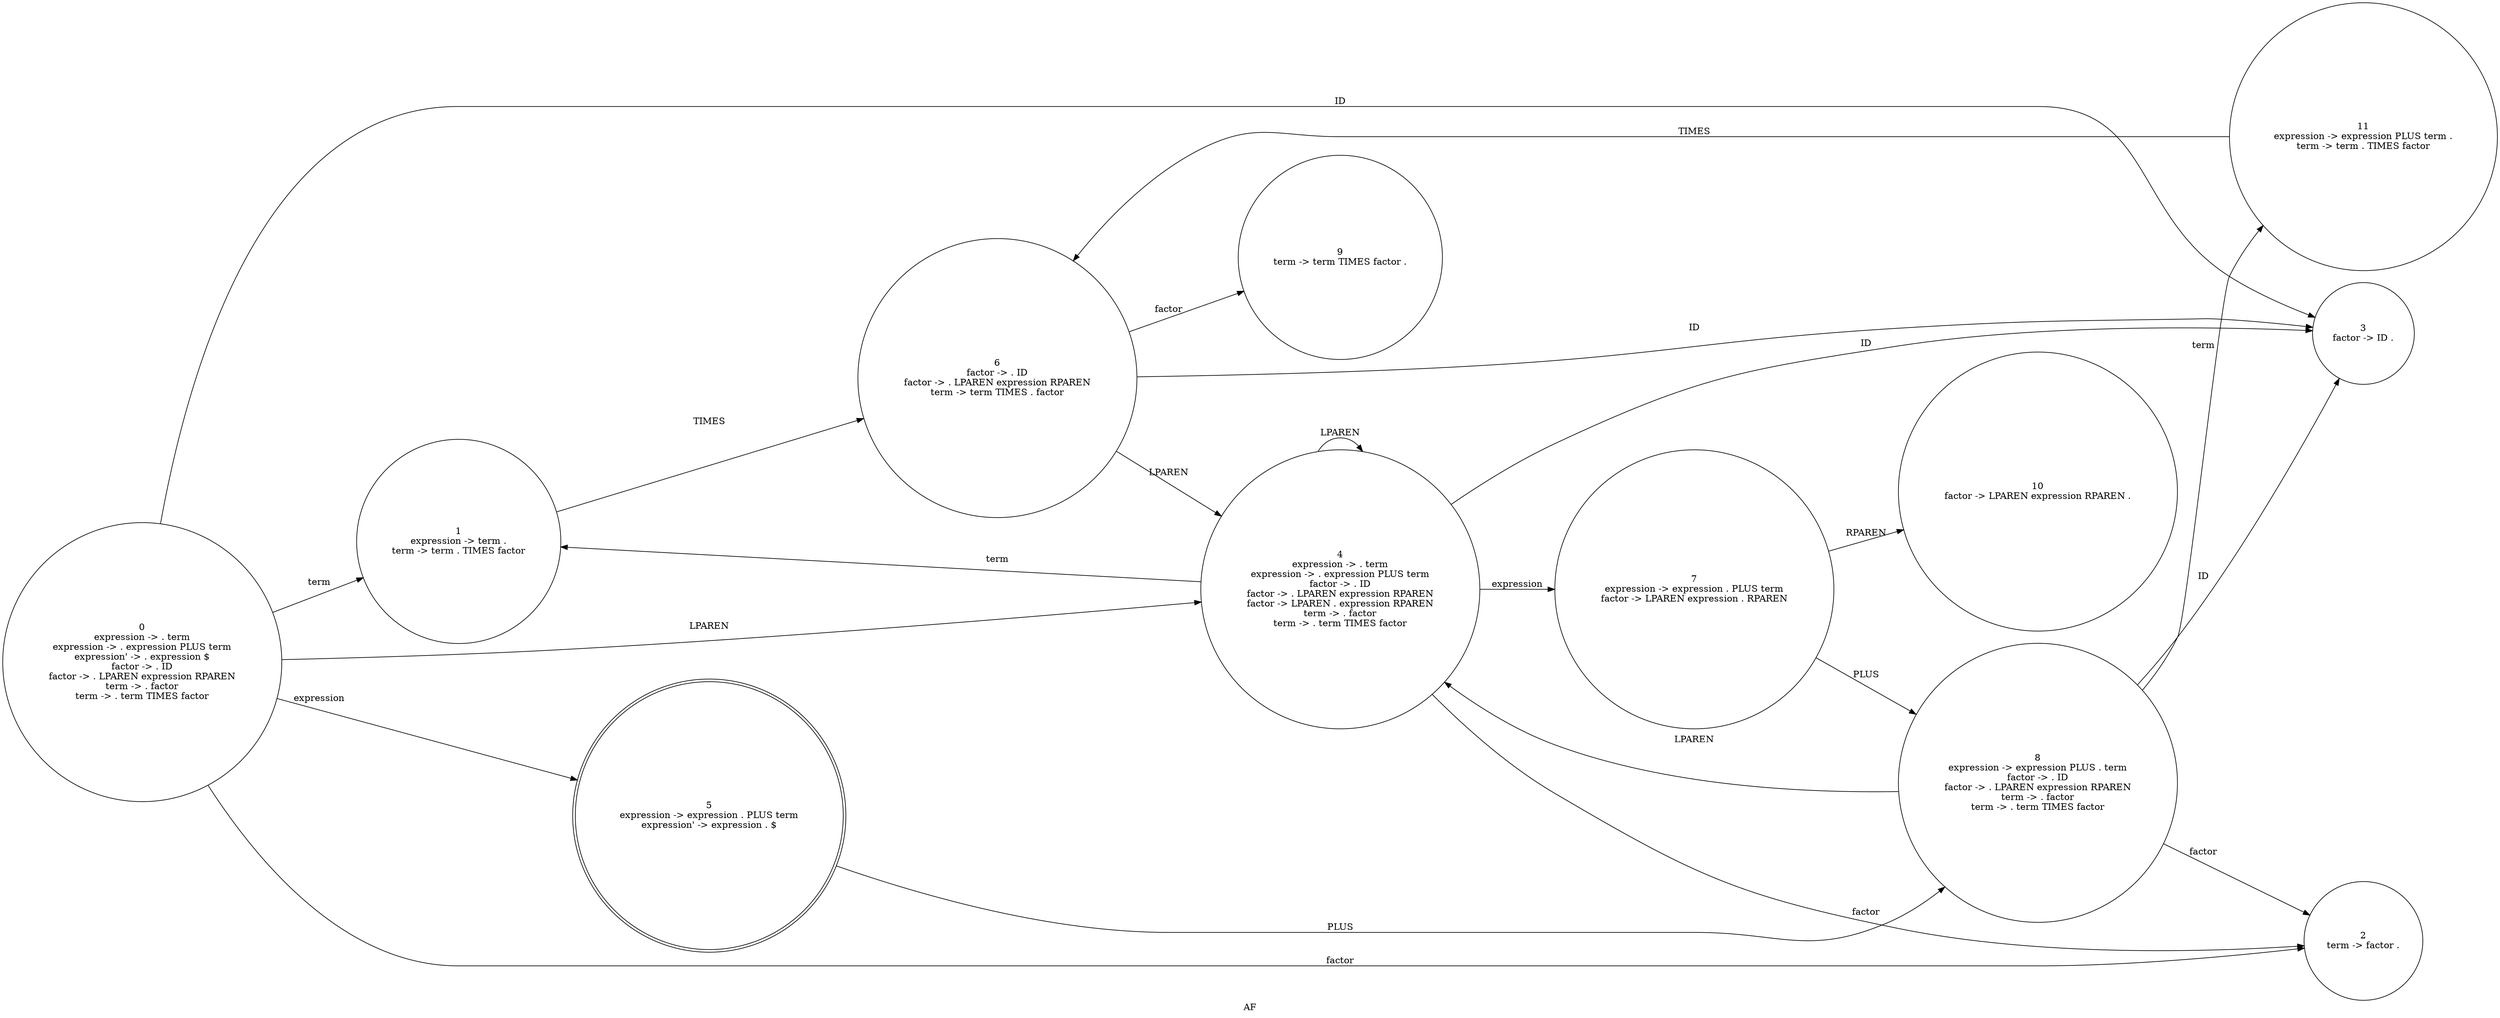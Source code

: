 // LR0
digraph {
	rankdir=LR
	label=AF
	0 [label="0
expression -> . term
expression -> . expression PLUS term
expression' -> . expression $
factor -> . ID
factor -> . LPAREN expression RPAREN
term -> . factor
term -> . term TIMES factor" shape=circle]
	1 [label="1
expression -> term .
term -> term . TIMES factor" shape=circle]
	6 [label="6
factor -> . ID
factor -> . LPAREN expression RPAREN
term -> term TIMES . factor" shape=circle]
	9 [label="9
term -> term TIMES factor ." shape=circle]
	6 -> 9 [label=factor]
	3 [label="3
factor -> ID ." shape=circle]
	6 -> 3 [label=ID]
	4 [label="4
expression -> . term
expression -> . expression PLUS term
factor -> . ID
factor -> . LPAREN expression RPAREN
factor -> LPAREN . expression RPAREN
term -> . factor
term -> . term TIMES factor" shape=circle]
	4 -> 1 [label=term]
	2 [label="2
term -> factor ." shape=circle]
	4 -> 2 [label=factor]
	4 -> 3 [label=ID]
	4 -> 4 [label=LPAREN]
	7 [label="7
expression -> expression . PLUS term
factor -> LPAREN expression . RPAREN" shape=circle]
	8 [label="8
expression -> expression PLUS . term
factor -> . ID
factor -> . LPAREN expression RPAREN
term -> . factor
term -> . term TIMES factor" shape=circle]
	11 [label="11
expression -> expression PLUS term .
term -> term . TIMES factor" shape=circle]
	11 -> 6 [label=TIMES]
	8 -> 11 [label=term]
	8 -> 2 [label=factor]
	8 -> 3 [label=ID]
	8 -> 4 [label=LPAREN]
	7 -> 8 [label=PLUS]
	10 [label="10
factor -> LPAREN expression RPAREN ." shape=circle]
	7 -> 10 [label=RPAREN]
	4 -> 7 [label=expression]
	6 -> 4 [label=LPAREN]
	1 -> 6 [label=TIMES]
	0 -> 1 [label=term]
	0 -> 2 [label=factor]
	0 -> 3 [label=ID]
	0 -> 4 [label=LPAREN]
	5 [label="5
expression -> expression . PLUS term
expression' -> expression . $" shape=doublecircle]
	5 -> 8 [label=PLUS]
	0 -> 5 [label=expression]
}
